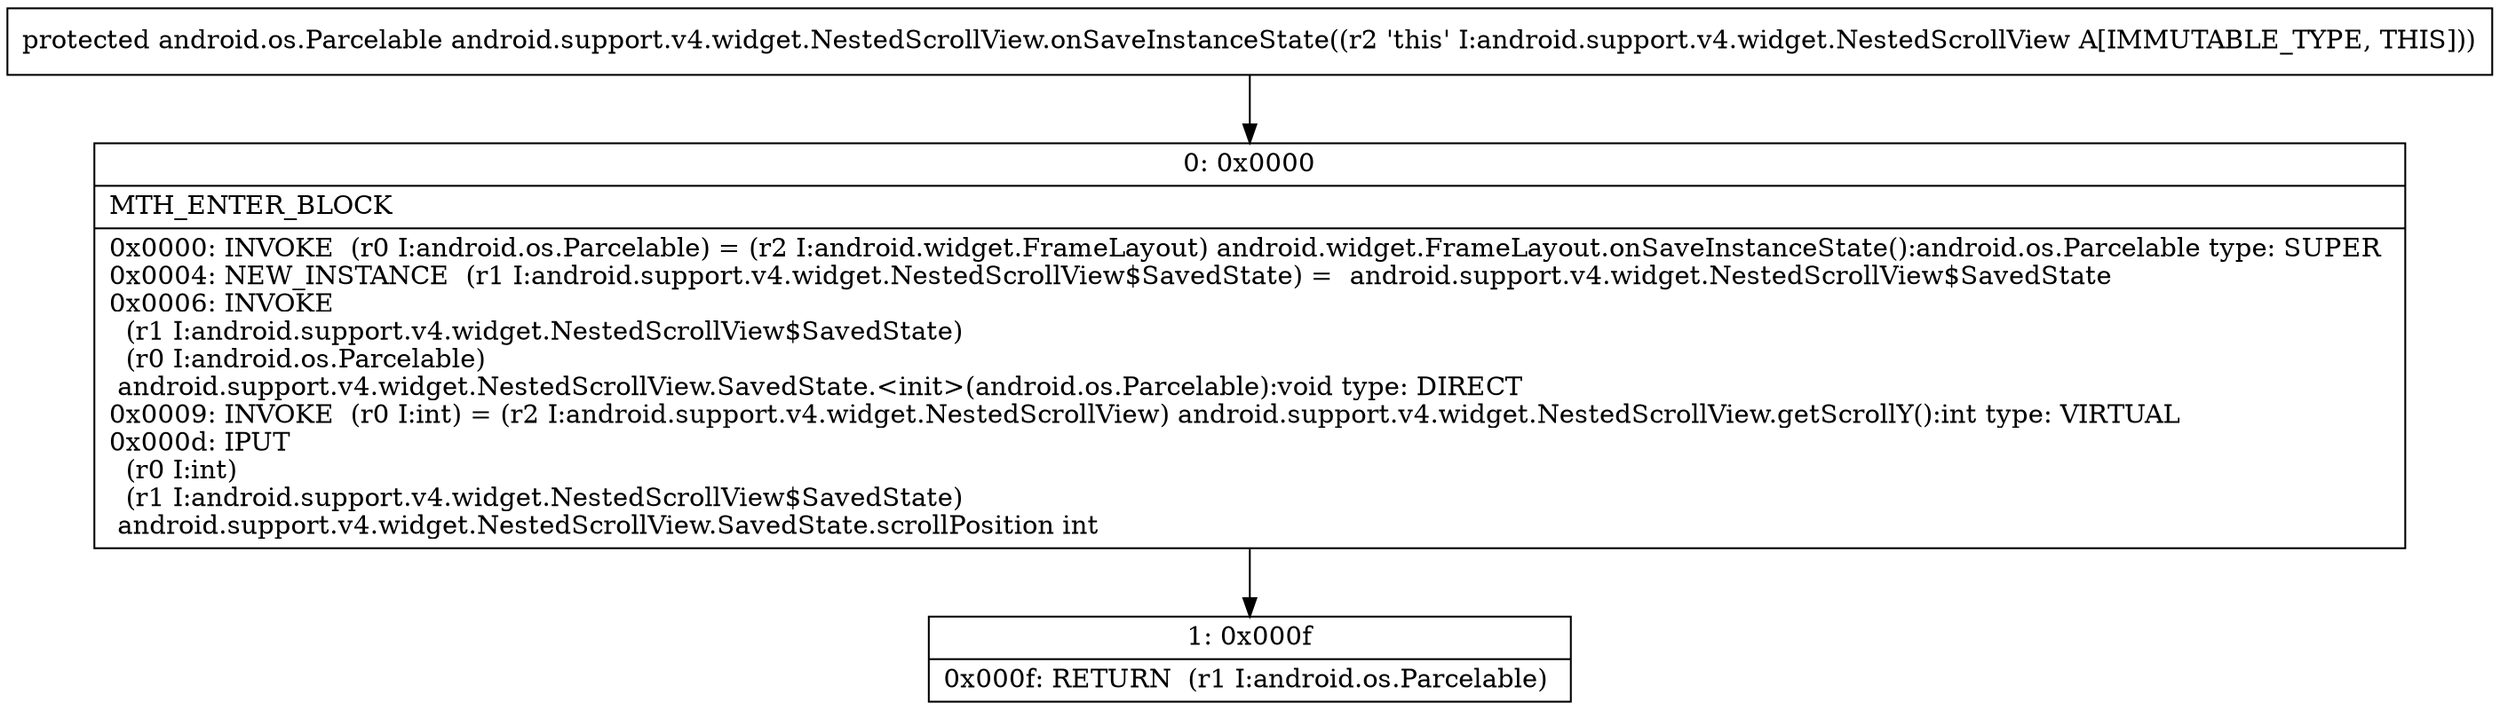 digraph "CFG forandroid.support.v4.widget.NestedScrollView.onSaveInstanceState()Landroid\/os\/Parcelable;" {
Node_0 [shape=record,label="{0\:\ 0x0000|MTH_ENTER_BLOCK\l|0x0000: INVOKE  (r0 I:android.os.Parcelable) = (r2 I:android.widget.FrameLayout) android.widget.FrameLayout.onSaveInstanceState():android.os.Parcelable type: SUPER \l0x0004: NEW_INSTANCE  (r1 I:android.support.v4.widget.NestedScrollView$SavedState) =  android.support.v4.widget.NestedScrollView$SavedState \l0x0006: INVOKE  \l  (r1 I:android.support.v4.widget.NestedScrollView$SavedState)\l  (r0 I:android.os.Parcelable)\l android.support.v4.widget.NestedScrollView.SavedState.\<init\>(android.os.Parcelable):void type: DIRECT \l0x0009: INVOKE  (r0 I:int) = (r2 I:android.support.v4.widget.NestedScrollView) android.support.v4.widget.NestedScrollView.getScrollY():int type: VIRTUAL \l0x000d: IPUT  \l  (r0 I:int)\l  (r1 I:android.support.v4.widget.NestedScrollView$SavedState)\l android.support.v4.widget.NestedScrollView.SavedState.scrollPosition int \l}"];
Node_1 [shape=record,label="{1\:\ 0x000f|0x000f: RETURN  (r1 I:android.os.Parcelable) \l}"];
MethodNode[shape=record,label="{protected android.os.Parcelable android.support.v4.widget.NestedScrollView.onSaveInstanceState((r2 'this' I:android.support.v4.widget.NestedScrollView A[IMMUTABLE_TYPE, THIS])) }"];
MethodNode -> Node_0;
Node_0 -> Node_1;
}

